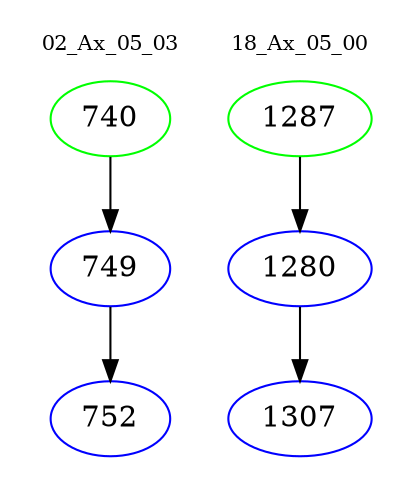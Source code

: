 digraph{
subgraph cluster_0 {
color = white
label = "02_Ax_05_03";
fontsize=10;
T0_740 [label="740", color="green"]
T0_740 -> T0_749 [color="black"]
T0_749 [label="749", color="blue"]
T0_749 -> T0_752 [color="black"]
T0_752 [label="752", color="blue"]
}
subgraph cluster_1 {
color = white
label = "18_Ax_05_00";
fontsize=10;
T1_1287 [label="1287", color="green"]
T1_1287 -> T1_1280 [color="black"]
T1_1280 [label="1280", color="blue"]
T1_1280 -> T1_1307 [color="black"]
T1_1307 [label="1307", color="blue"]
}
}
